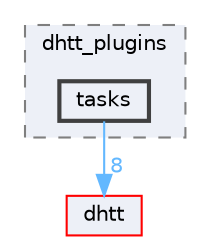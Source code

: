 digraph "dhtt_plugins/include/dhtt_plugins/tasks"
{
 // LATEX_PDF_SIZE
  bgcolor="transparent";
  edge [fontname=Helvetica,fontsize=10,labelfontname=Helvetica,labelfontsize=10];
  node [fontname=Helvetica,fontsize=10,shape=box,height=0.2,width=0.4];
  compound=true
  subgraph clusterdir_0ba64e188c3c4476ccd865843fd334f3 {
    graph [ bgcolor="#edf0f7", pencolor="grey50", label="dhtt_plugins", fontname=Helvetica,fontsize=10 style="filled,dashed", URL="dir_0ba64e188c3c4476ccd865843fd334f3.html",tooltip=""]
  dir_5616743b0456aacb4aa8f5860f499112 [label="tasks", fillcolor="#edf0f7", color="grey25", style="filled,bold", URL="dir_5616743b0456aacb4aa8f5860f499112.html",tooltip=""];
  }
  dir_ddb31809bb043c5c8043c26a6d397ff8 [label="dhtt", fillcolor="#edf0f7", color="red", style="filled", URL="dir_ddb31809bb043c5c8043c26a6d397ff8.html",tooltip=""];
  dir_5616743b0456aacb4aa8f5860f499112->dir_ddb31809bb043c5c8043c26a6d397ff8 [headlabel="8", labeldistance=1.5 headhref="dir_000008_000001.html" color="steelblue1" fontcolor="steelblue1"];
}
